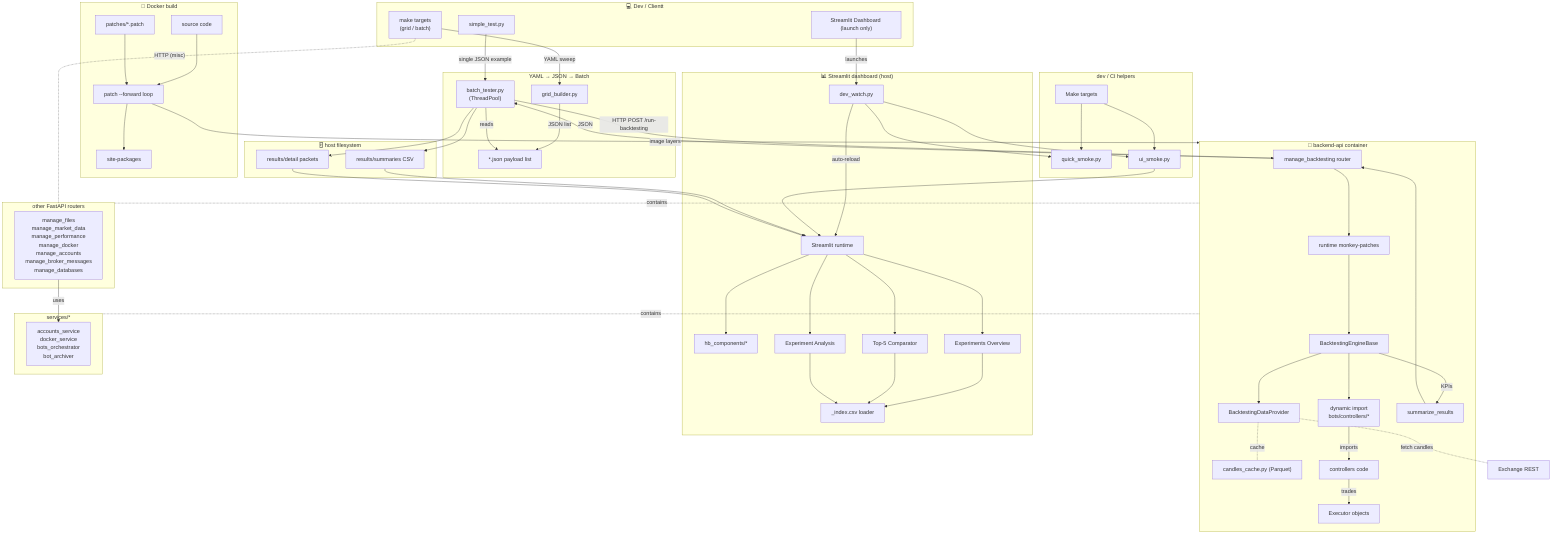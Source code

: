 flowchart TD
  %% ───────────────────────────────────────────────
  %% 1  CLIENT / DEV SIDE
  %% ───────────────────────────────────────────────
  subgraph CLIENT["💻  Dev / Clientt"]
    SimpleTest["simple_test.py"]
    CLI["make targets\n(grid / batch)"]
    DashboardStub["Streamlit Dashboard (launch only)"]
  end

  %% ───────────────────────────────────────────────
  %% 2  PAYLOAD CONSTRUCTION  (host Python helpers)
  %% ───────────────────────────────────────────────
  subgraph HOST_TOOLS["YAML → JSON → Batch"]
    A1_GridBuilder["grid_builder.py"]
    A2_JSON_List["*.json payload list"]
    A3_BatchTester["batch_tester.py\n(ThreadPool)"]
  end

  %% ───────────────────────────────────────────────
  %% 3  NETWORK BOUNDARY (single POST request)
  %% ───────────────────────────────────────────────
  A3_BatchTester -- "HTTP POST /run-backtesting" --> B1_APIRoute

  %% ───────────────────────────────────────────────
  %% 4  FASTAPI BACKEND (inside Docker container)
  %% ───────────────────────────────────────────────
  subgraph DOCKER["🐳  backend-api container"]
    direction TB
    B1_APIRoute["manage_backtesting router"]
    B2_PatchLayer["runtime monkey-patches"]
    B3_Engine["BacktestingEngineBase"]
    B4_ControllerAuto["dynamic import\nbots/controllers/*"]
    B5_DataProvider["BacktestingDataProvider"]
    B6_CandlesCache["candles_cache.py (Parquet)"]
    B7_Controllers["controllers code"]
    B8_Executors["Executor objects"]
    B9_Summarise["summarize_results"]
  end

  %% ───────────────────────────────────────────────
  %% 5  HOST FILESYSTEM  (outputs)
  %% ───────────────────────────────────────────────
  subgraph RESULTS["🗄️  host filesystem"]
    C1_SummaryCSV["results/summaries CSV"]
    C2_DetailPackets["results/detail packets"]
  end

  %% ───────────────────────────────────────────────
  %% EDGES – data & control flow
  %% ───────────────────────────────────────────────
  CLI -- "YAML sweep" --> A1_GridBuilder
  A1_GridBuilder -- "JSON list" --> A2_JSON_List
  A3_BatchTester -- "reads" --> A2_JSON_List
  SimpleTest -- "single JSON example" --> A3_BatchTester

  B1_APIRoute --> B2_PatchLayer
  B2_PatchLayer --> B3_Engine
  B3_Engine --> B4_ControllerAuto
  B3_Engine --> B5_DataProvider
  B5_DataProvider -. "fetch candles" .- ExchangeREST["Exchange REST"]
  B5_DataProvider -. "cache" .- B6_CandlesCache
  B4_ControllerAuto -->|imports| B7_Controllers
  B7_Controllers -->|trades| B8_Executors
  B3_Engine -->|KPIs| B9_Summarise
  B9_Summarise --> B1_APIRoute

  B1_APIRoute -- "JSON" --> A3_BatchTester
  A3_BatchTester --> C1_SummaryCSV
  A3_BatchTester --> C2_DetailPackets

  %% ───────────────────────────────────────────────
  %% 6  STREAMLIT DASHBOARD & VISUALISATION
  %% ───────────────────────────────────────────────
  subgraph DASHBOARD["📊  Streamlit dashboard (host)"]
    D1_Watcher["dev_watch.py"]
    D2_Streamlit["Streamlit runtime"]
    D3_HB_Components["hb_components/*"]
    D4_Pages_OV["Experiments Overview"]
    D5_Pages_Top5["Top-5 Comparator"]
    D6_Pages_Exp["Experiment Analysis"]
    D7_PacketIndex["_index.csv loader"]
  end

  D1_Watcher -->|auto-reload| D2_Streamlit
  D2_Streamlit --> D3_HB_Components
  D2_Streamlit --> D4_Pages_OV
  D2_Streamlit --> D5_Pages_Top5
  D2_Streamlit --> D6_Pages_Exp
  D4_Pages_OV --> D7_PacketIndex
  D5_Pages_Top5 --> D7_PacketIndex
  D6_Pages_Exp --> D7_PacketIndex

  %% ───────────────────────────────────────────────
  %% 7  OTHER FASTAPI ROUTERS (collapsed list)
  %% ───────────────────────────────────────────────
  subgraph OtherRouters["other FastAPI routers"]
    ORoutes["manage_files<br/>manage_market_data<br/>manage_performance<br/>manage_docker<br/>manage_accounts<br/>manage_broker_messages<br/>manage_databases"]
  end

  %% ───────────────────────────────────────────────
  %% 8  BACKGROUND SERVICES (collapsed list)
  %% ───────────────────────────────────────────────
  subgraph Services["services/*"]
    SList["accounts_service<br/>docker_service<br/>bots_orchestrator<br/>bot_archiver"]
  end

  %% ───────────────────────────────────────────────
  %% 9  BUILD-TIME PATCH LOOP
  %% ───────────────────────────────────────────────
  subgraph BUILD["🐳  Docker build"]
    L1_Source["source code"]
    L2_Patches["patches/*.patch"]
    L3_PatchLoop["patch --forward loop"]
    L4_SitePkgs["site-packages"]
    L1_Source --> L3_PatchLoop
    L2_Patches --> L3_PatchLoop
    L3_PatchLoop --> L4_SitePkgs
  end

  L3_PatchLoop -- "image layers" --> DOCKER

  %% ───────────────────────────────────────────────
  %% 10  DEV / CI HELPERS
  %% ───────────────────────────────────────────────
  subgraph DEV_HELPERS["dev / CI helpers"]
    H1_QuickSmoke["quick_smoke.py"]
    H2_UISmoke["ui_smoke.py"]
    H3_Makefile["Make targets"]
  end

  H3_Makefile --> H1_QuickSmoke
  H3_Makefile --> H2_UISmoke
  H2_UISmoke --> D2_Streamlit

  DOCKER -. "contains" .- OtherRouters
  DOCKER -. "contains" .- Services

  C1_SummaryCSV --> D2_Streamlit
  C2_DetailPackets --> D2_Streamlit

  D1_Watcher --> H1_QuickSmoke
  D1_Watcher --> H2_UISmoke

  CLI -. "HTTP (misc)" .- OtherRouters

  DashboardStub -->|launches| D1_Watcher

  ORoutes -->|uses| SList